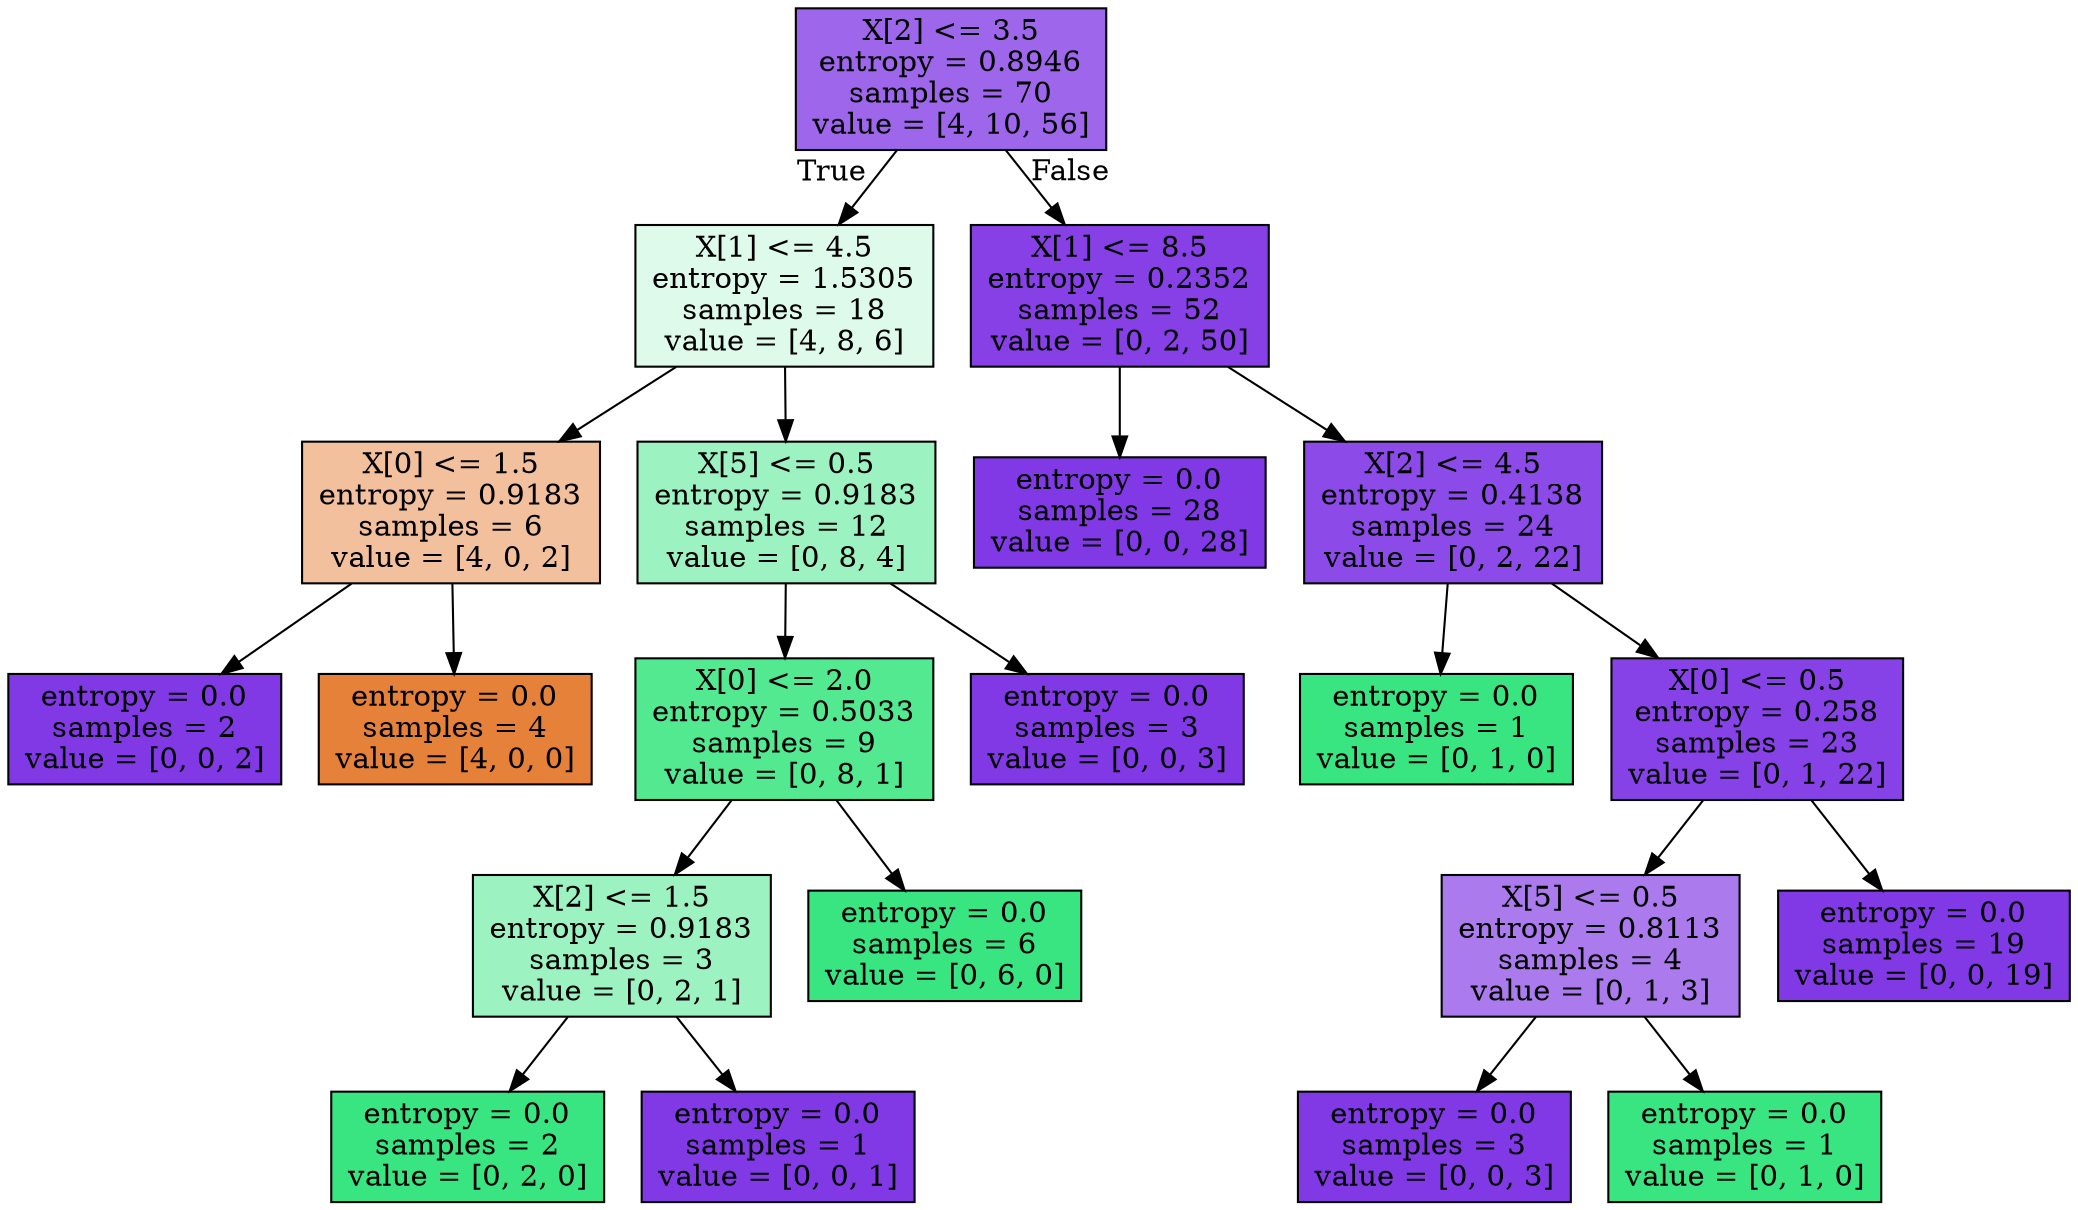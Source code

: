 digraph Tree {
node [shape=box, style="filled", color="black"] ;
0 [label="X[2] <= 3.5\nentropy = 0.8946\nsamples = 70\nvalue = [4, 10, 56]", fillcolor="#8139e5c4"] ;
1 [label="X[1] <= 4.5\nentropy = 1.5305\nsamples = 18\nvalue = [4, 8, 6]", fillcolor="#39e5812a"] ;
0 -> 1 [labeldistance=2.5, labelangle=45, headlabel="True"] ;
2 [label="X[0] <= 1.5\nentropy = 0.9183\nsamples = 6\nvalue = [4, 0, 2]", fillcolor="#e581397f"] ;
1 -> 2 ;
3 [label="entropy = 0.0\nsamples = 2\nvalue = [0, 0, 2]", fillcolor="#8139e5ff"] ;
2 -> 3 ;
4 [label="entropy = 0.0\nsamples = 4\nvalue = [4, 0, 0]", fillcolor="#e58139ff"] ;
2 -> 4 ;
5 [label="X[5] <= 0.5\nentropy = 0.9183\nsamples = 12\nvalue = [0, 8, 4]", fillcolor="#39e5817f"] ;
1 -> 5 ;
6 [label="X[0] <= 2.0\nentropy = 0.5033\nsamples = 9\nvalue = [0, 8, 1]", fillcolor="#39e581df"] ;
5 -> 6 ;
7 [label="X[2] <= 1.5\nentropy = 0.9183\nsamples = 3\nvalue = [0, 2, 1]", fillcolor="#39e5817f"] ;
6 -> 7 ;
8 [label="entropy = 0.0\nsamples = 2\nvalue = [0, 2, 0]", fillcolor="#39e581ff"] ;
7 -> 8 ;
9 [label="entropy = 0.0\nsamples = 1\nvalue = [0, 0, 1]", fillcolor="#8139e5ff"] ;
7 -> 9 ;
10 [label="entropy = 0.0\nsamples = 6\nvalue = [0, 6, 0]", fillcolor="#39e581ff"] ;
6 -> 10 ;
11 [label="entropy = 0.0\nsamples = 3\nvalue = [0, 0, 3]", fillcolor="#8139e5ff"] ;
5 -> 11 ;
12 [label="X[1] <= 8.5\nentropy = 0.2352\nsamples = 52\nvalue = [0, 2, 50]", fillcolor="#8139e5f5"] ;
0 -> 12 [labeldistance=2.5, labelangle=-45, headlabel="False"] ;
13 [label="entropy = 0.0\nsamples = 28\nvalue = [0, 0, 28]", fillcolor="#8139e5ff"] ;
12 -> 13 ;
14 [label="X[2] <= 4.5\nentropy = 0.4138\nsamples = 24\nvalue = [0, 2, 22]", fillcolor="#8139e5e8"] ;
12 -> 14 ;
15 [label="entropy = 0.0\nsamples = 1\nvalue = [0, 1, 0]", fillcolor="#39e581ff"] ;
14 -> 15 ;
16 [label="X[0] <= 0.5\nentropy = 0.258\nsamples = 23\nvalue = [0, 1, 22]", fillcolor="#8139e5f3"] ;
14 -> 16 ;
17 [label="X[5] <= 0.5\nentropy = 0.8113\nsamples = 4\nvalue = [0, 1, 3]", fillcolor="#8139e5aa"] ;
16 -> 17 ;
18 [label="entropy = 0.0\nsamples = 3\nvalue = [0, 0, 3]", fillcolor="#8139e5ff"] ;
17 -> 18 ;
19 [label="entropy = 0.0\nsamples = 1\nvalue = [0, 1, 0]", fillcolor="#39e581ff"] ;
17 -> 19 ;
20 [label="entropy = 0.0\nsamples = 19\nvalue = [0, 0, 19]", fillcolor="#8139e5ff"] ;
16 -> 20 ;
}